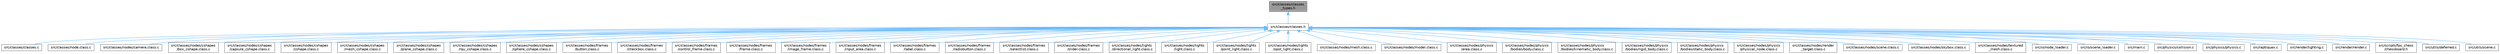 digraph "src/classes/classes_types.h"
{
 // LATEX_PDF_SIZE
  bgcolor="transparent";
  edge [fontname=Helvetica,fontsize=10,labelfontname=Helvetica,labelfontsize=10];
  node [fontname=Helvetica,fontsize=10,shape=box,height=0.2,width=0.4];
  Node1 [id="Node000001",label="src/classes/classes\l_types.h",height=0.2,width=0.4,color="gray40", fillcolor="grey60", style="filled", fontcolor="black",tooltip=" "];
  Node1 -> Node2 [id="edge49_Node000001_Node000002",dir="back",color="steelblue1",style="solid",tooltip=" "];
  Node2 [id="Node000002",label="src/classes/classes.h",height=0.2,width=0.4,color="grey40", fillcolor="white", style="filled",URL="$classes_8h.html",tooltip=" "];
  Node2 -> Node3 [id="edge50_Node000002_Node000003",dir="back",color="steelblue1",style="solid",tooltip=" "];
  Node3 [id="Node000003",label="src/classes/classes.c",height=0.2,width=0.4,color="grey40", fillcolor="white", style="filled",URL="$classes_8c.html",tooltip=" "];
  Node2 -> Node4 [id="edge51_Node000002_Node000004",dir="back",color="steelblue1",style="solid",tooltip=" "];
  Node4 [id="Node000004",label="src/classes/node.class.c",height=0.2,width=0.4,color="grey40", fillcolor="white", style="filled",URL="$node_8class_8c.html",tooltip="Implementation of the node class for the ProjetSDLOpenGLL2 project."];
  Node2 -> Node5 [id="edge52_Node000002_Node000005",dir="back",color="steelblue1",style="solid",tooltip=" "];
  Node5 [id="Node000005",label="src/classes/nodes/camera.class.c",height=0.2,width=0.4,color="grey40", fillcolor="white", style="filled",URL="$camera_8class_8c.html",tooltip="This file contains the implementation of the Camera class."];
  Node2 -> Node6 [id="edge53_Node000002_Node000006",dir="back",color="steelblue1",style="solid",tooltip=" "];
  Node6 [id="Node000006",label="src/classes/nodes/cshapes\l/box_cshape.class.c",height=0.2,width=0.4,color="grey40", fillcolor="white", style="filled",URL="$box__cshape_8class_8c.html",tooltip="This source file defines the BoxCShape class and its associated methods."];
  Node2 -> Node7 [id="edge54_Node000002_Node000007",dir="back",color="steelblue1",style="solid",tooltip=" "];
  Node7 [id="Node000007",label="src/classes/nodes/cshapes\l/capsule_cshape.class.c",height=0.2,width=0.4,color="grey40", fillcolor="white", style="filled",URL="$capsule__cshape_8class_8c.html",tooltip="This file defines the implementation of the capsule shape class."];
  Node2 -> Node8 [id="edge55_Node000002_Node000008",dir="back",color="steelblue1",style="solid",tooltip=" "];
  Node8 [id="Node000008",label="src/classes/nodes/cshapes\l/cshape.class.c",height=0.2,width=0.4,color="grey40", fillcolor="white", style="filled",URL="$cshape_8class_8c.html",tooltip="This file defines the implementation of various CShape classes."];
  Node2 -> Node9 [id="edge56_Node000002_Node000009",dir="back",color="steelblue1",style="solid",tooltip=" "];
  Node9 [id="Node000009",label="src/classes/nodes/cshapes\l/mesh_cshape.class.c",height=0.2,width=0.4,color="grey40", fillcolor="white", style="filled",URL="$mesh__cshape_8class_8c.html",tooltip="This file defines the implementation of mesh shapes for the project."];
  Node2 -> Node10 [id="edge57_Node000002_Node000010",dir="back",color="steelblue1",style="solid",tooltip=" "];
  Node10 [id="Node000010",label="src/classes/nodes/cshapes\l/plane_cshape.class.c",height=0.2,width=0.4,color="grey40", fillcolor="white", style="filled",URL="$plane__cshape_8class_8c.html",tooltip="This file defines the implementation of a plane shape class."];
  Node2 -> Node11 [id="edge58_Node000002_Node000011",dir="back",color="steelblue1",style="solid",tooltip=" "];
  Node11 [id="Node000011",label="src/classes/nodes/cshapes\l/ray_cshape.class.c",height=0.2,width=0.4,color="grey40", fillcolor="white", style="filled",URL="$ray__cshape_8class_8c.html",tooltip="This file defines the implementation of ray-casting shapes."];
  Node2 -> Node12 [id="edge59_Node000002_Node000012",dir="back",color="steelblue1",style="solid",tooltip=" "];
  Node12 [id="Node000012",label="src/classes/nodes/cshapes\l/sphere_cshape.class.c",height=0.2,width=0.4,color="grey40", fillcolor="white", style="filled",URL="$sphere__cshape_8class_8c.html",tooltip="This file contains the implementation of the SphereCShape class."];
  Node2 -> Node13 [id="edge60_Node000002_Node000013",dir="back",color="steelblue1",style="solid",tooltip=" "];
  Node13 [id="Node000013",label="src/classes/nodes/frames\l/button.class.c",height=0.2,width=0.4,color="grey40", fillcolor="white", style="filled",URL="$button_8class_8c.html",tooltip="This file defines the Button class and its associated methods."];
  Node2 -> Node14 [id="edge61_Node000002_Node000014",dir="back",color="steelblue1",style="solid",tooltip=" "];
  Node14 [id="Node000014",label="src/classes/nodes/frames\l/checkbox.class.c",height=0.2,width=0.4,color="grey40", fillcolor="white", style="filled",URL="$checkbox_8class_8c.html",tooltip="Implementation of the Checkbox class for the GUI framework."];
  Node2 -> Node15 [id="edge62_Node000002_Node000015",dir="back",color="steelblue1",style="solid",tooltip=" "];
  Node15 [id="Node000015",label="src/classes/nodes/frames\l/control_frame.class.c",height=0.2,width=0.4,color="grey40", fillcolor="white", style="filled",URL="$control__frame_8class_8c.html",tooltip="This file defines the implementation of the control frame class."];
  Node2 -> Node16 [id="edge63_Node000002_Node000016",dir="back",color="steelblue1",style="solid",tooltip=" "];
  Node16 [id="Node000016",label="src/classes/nodes/frames\l/frame.class.c",height=0.2,width=0.4,color="grey40", fillcolor="white", style="filled",URL="$frame_8class_8c.html",tooltip="This file defines the implementation of frame-related functionalities."];
  Node2 -> Node17 [id="edge64_Node000002_Node000017",dir="back",color="steelblue1",style="solid",tooltip=" "];
  Node17 [id="Node000017",label="src/classes/nodes/frames\l/image_frame.class.c",height=0.2,width=0.4,color="grey40", fillcolor="white", style="filled",URL="$image__frame_8class_8c.html",tooltip="This file contains the implementation of the ImageFrame class."];
  Node2 -> Node18 [id="edge65_Node000002_Node000018",dir="back",color="steelblue1",style="solid",tooltip=" "];
  Node18 [id="Node000018",label="src/classes/nodes/frames\l/input_area.class.c",height=0.2,width=0.4,color="grey40", fillcolor="white", style="filled",URL="$input__area_8class_8c.html",tooltip="This file defines the InputArea class and its associated methods."];
  Node2 -> Node19 [id="edge66_Node000002_Node000019",dir="back",color="steelblue1",style="solid",tooltip=" "];
  Node19 [id="Node000019",label="src/classes/nodes/frames\l/label.class.c",height=0.2,width=0.4,color="grey40", fillcolor="white", style="filled",URL="$label_8class_8c.html",tooltip="This file defines the Label class and its associated functions."];
  Node2 -> Node20 [id="edge67_Node000002_Node000020",dir="back",color="steelblue1",style="solid",tooltip=" "];
  Node20 [id="Node000020",label="src/classes/nodes/frames\l/radiobutton.class.c",height=0.2,width=0.4,color="grey40", fillcolor="white", style="filled",URL="$radiobutton_8class_8c.html",tooltip="Implementation of the RadioButton class."];
  Node2 -> Node21 [id="edge68_Node000002_Node000021",dir="back",color="steelblue1",style="solid",tooltip=" "];
  Node21 [id="Node000021",label="src/classes/nodes/frames\l/selectlist.class.c",height=0.2,width=0.4,color="grey40", fillcolor="white", style="filled",URL="$selectlist_8class_8c.html",tooltip="This file implements the functionality for a selectable list frame in the application."];
  Node2 -> Node22 [id="edge69_Node000002_Node000022",dir="back",color="steelblue1",style="solid",tooltip=" "];
  Node22 [id="Node000022",label="src/classes/nodes/frames\l/slider.class.c",height=0.2,width=0.4,color="grey40", fillcolor="white", style="filled",URL="$slider_8class_8c.html",tooltip=" "];
  Node2 -> Node23 [id="edge70_Node000002_Node000023",dir="back",color="steelblue1",style="solid",tooltip=" "];
  Node23 [id="Node000023",label="src/classes/nodes/lights\l/directional_light.class.c",height=0.2,width=0.4,color="grey40", fillcolor="white", style="filled",URL="$directional__light_8class_8c.html",tooltip="This file contains the implementation of the directional light class."];
  Node2 -> Node24 [id="edge71_Node000002_Node000024",dir="back",color="steelblue1",style="solid",tooltip=" "];
  Node24 [id="Node000024",label="src/classes/nodes/lights\l/light.class.c",height=0.2,width=0.4,color="grey40", fillcolor="white", style="filled",URL="$light_8class_8c.html",tooltip="This file contains the implementation of the light class for the project."];
  Node2 -> Node25 [id="edge72_Node000002_Node000025",dir="back",color="steelblue1",style="solid",tooltip=" "];
  Node25 [id="Node000025",label="src/classes/nodes/lights\l/point_light.class.c",height=0.2,width=0.4,color="grey40", fillcolor="white", style="filled",URL="$point__light_8class_8c.html",tooltip="This file contains the implementation of the PointLight class."];
  Node2 -> Node26 [id="edge73_Node000002_Node000026",dir="back",color="steelblue1",style="solid",tooltip=" "];
  Node26 [id="Node000026",label="src/classes/nodes/lights\l/spot_light.class.c",height=0.2,width=0.4,color="grey40", fillcolor="white", style="filled",URL="$spot__light_8class_8c.html",tooltip="This file contains the implementation of the SpotLight class."];
  Node2 -> Node27 [id="edge74_Node000002_Node000027",dir="back",color="steelblue1",style="solid",tooltip=" "];
  Node27 [id="Node000027",label="src/classes/nodes/mesh.class.c",height=0.2,width=0.4,color="grey40", fillcolor="white", style="filled",URL="$mesh_8class_8c.html",tooltip="This file defines the implementation of the Mesh class."];
  Node2 -> Node28 [id="edge75_Node000002_Node000028",dir="back",color="steelblue1",style="solid",tooltip=" "];
  Node28 [id="Node000028",label="src/classes/nodes/model.class.c",height=0.2,width=0.4,color="grey40", fillcolor="white", style="filled",URL="$model_8class_8c.html",tooltip="This file contains the implementation of the model class."];
  Node2 -> Node29 [id="edge76_Node000002_Node000029",dir="back",color="steelblue1",style="solid",tooltip=" "];
  Node29 [id="Node000029",label="src/classes/nodes/physics\l/area.class.c",height=0.2,width=0.4,color="grey40", fillcolor="white", style="filled",URL="$area_8class_8c.html",tooltip="This file handles the physics area nodes in the project."];
  Node2 -> Node30 [id="edge77_Node000002_Node000030",dir="back",color="steelblue1",style="solid",tooltip=" "];
  Node30 [id="Node000030",label="src/classes/nodes/physics\l/bodies/body.class.c",height=0.2,width=0.4,color="grey40", fillcolor="white", style="filled",URL="$body_8class_8c.html",tooltip="This file defines the body class for the physics engine."];
  Node2 -> Node31 [id="edge78_Node000002_Node000031",dir="back",color="steelblue1",style="solid",tooltip=" "];
  Node31 [id="Node000031",label="src/classes/nodes/physics\l/bodies/kinematic_body.class.c",height=0.2,width=0.4,color="grey40", fillcolor="white", style="filled",URL="$kinematic__body_8class_8c.html",tooltip="This file defines the implementation of kinematic bodies for the physics engine."];
  Node2 -> Node32 [id="edge79_Node000002_Node000032",dir="back",color="steelblue1",style="solid",tooltip=" "];
  Node32 [id="Node000032",label="src/classes/nodes/physics\l/bodies/rigid_body.class.c",height=0.2,width=0.4,color="grey40", fillcolor="white", style="filled",URL="$rigid__body_8class_8c.html",tooltip="This source file defines the implementation of rigid body physics for the project."];
  Node2 -> Node33 [id="edge80_Node000002_Node000033",dir="back",color="steelblue1",style="solid",tooltip=" "];
  Node33 [id="Node000033",label="src/classes/nodes/physics\l/bodies/static_body.class.c",height=0.2,width=0.4,color="grey40", fillcolor="white", style="filled",URL="$static__body_8class_8c.html",tooltip="This file defines the implementation of static bodies in the physics engine."];
  Node2 -> Node34 [id="edge81_Node000002_Node000034",dir="back",color="steelblue1",style="solid",tooltip=" "];
  Node34 [id="Node000034",label="src/classes/nodes/physics\l/physical_node.class.c",height=0.2,width=0.4,color="grey40", fillcolor="white", style="filled",URL="$physical__node_8class_8c.html",tooltip="This file contains the implementation of the PhysicalNode class."];
  Node2 -> Node35 [id="edge82_Node000002_Node000035",dir="back",color="steelblue1",style="solid",tooltip=" "];
  Node35 [id="Node000035",label="src/classes/nodes/render\l_target.class.c",height=0.2,width=0.4,color="grey40", fillcolor="white", style="filled",URL="$render__target_8class_8c.html",tooltip="Framebuffer class implementation."];
  Node2 -> Node36 [id="edge83_Node000002_Node000036",dir="back",color="steelblue1",style="solid",tooltip=" "];
  Node36 [id="Node000036",label="src/classes/nodes/scene.class.c",height=0.2,width=0.4,color="grey40", fillcolor="white", style="filled",URL="$scene_8class_8c.html",tooltip="This file contains the implementation of the scene class."];
  Node2 -> Node37 [id="edge84_Node000002_Node000037",dir="back",color="steelblue1",style="solid",tooltip=" "];
  Node37 [id="Node000037",label="src/classes/nodes/skybox.class.c",height=0.2,width=0.4,color="grey40", fillcolor="white", style="filled",URL="$skybox_8class_8c.html",tooltip="This file contains the implementation of the Skybox class."];
  Node2 -> Node38 [id="edge85_Node000002_Node000038",dir="back",color="steelblue1",style="solid",tooltip=" "];
  Node38 [id="Node000038",label="src/classes/nodes/textured\l_mesh.class.c",height=0.2,width=0.4,color="grey40", fillcolor="white", style="filled",URL="$textured__mesh_8class_8c.html",tooltip="This file contains the implementation of the TexturedMesh class."];
  Node2 -> Node39 [id="edge86_Node000002_Node000039",dir="back",color="steelblue1",style="solid",tooltip=" "];
  Node39 [id="Node000039",label="src/io/node_loader.c",height=0.2,width=0.4,color="grey40", fillcolor="white", style="filled",URL="$node__loader_8c.html",tooltip=" "];
  Node2 -> Node40 [id="edge87_Node000002_Node000040",dir="back",color="steelblue1",style="solid",tooltip=" "];
  Node40 [id="Node000040",label="src/io/scene_loader.c",height=0.2,width=0.4,color="grey40", fillcolor="white", style="filled",URL="$scene__loader_8c.html",tooltip=" "];
  Node2 -> Node41 [id="edge88_Node000002_Node000041",dir="back",color="steelblue1",style="solid",tooltip=" "];
  Node41 [id="Node000041",label="src/main.c",height=0.2,width=0.4,color="grey40", fillcolor="white", style="filled",URL="$main_8c.html",tooltip=" "];
  Node2 -> Node42 [id="edge89_Node000002_Node000042",dir="back",color="steelblue1",style="solid",tooltip=" "];
  Node42 [id="Node000042",label="src/physics/collision.c",height=0.2,width=0.4,color="grey40", fillcolor="white", style="filled",URL="$collision_8c.html",tooltip=" "];
  Node2 -> Node43 [id="edge90_Node000002_Node000043",dir="back",color="steelblue1",style="solid",tooltip=" "];
  Node43 [id="Node000043",label="src/physics/physics.c",height=0.2,width=0.4,color="grey40", fillcolor="white", style="filled",URL="$physics_8c.html",tooltip=" "];
  Node2 -> Node44 [id="edge91_Node000002_Node000044",dir="back",color="steelblue1",style="solid",tooltip=" "];
  Node44 [id="Node000044",label="src/raptiquax.c",height=0.2,width=0.4,color="grey40", fillcolor="white", style="filled",URL="$raptiquax_8c.html",tooltip=" "];
  Node2 -> Node45 [id="edge92_Node000002_Node000045",dir="back",color="steelblue1",style="solid",tooltip=" "];
  Node45 [id="Node000045",label="src/render/lighting.c",height=0.2,width=0.4,color="grey40", fillcolor="white", style="filled",URL="$lighting_8c.html",tooltip=" "];
  Node2 -> Node46 [id="edge93_Node000002_Node000046",dir="back",color="steelblue1",style="solid",tooltip=" "];
  Node46 [id="Node000046",label="src/render/render.c",height=0.2,width=0.4,color="grey40", fillcolor="white", style="filled",URL="$render_8c.html",tooltip=" "];
  Node2 -> Node47 [id="edge94_Node000002_Node000047",dir="back",color="steelblue1",style="solid",tooltip=" "];
  Node47 [id="Node000047",label="src/scripts/fps_chess\l/chessboard.h",height=0.2,width=0.4,color="grey40", fillcolor="white", style="filled",URL="$chessboard_8h.html",tooltip=" "];
  Node2 -> Node48 [id="edge95_Node000002_Node000048",dir="back",color="steelblue1",style="solid",tooltip=" "];
  Node48 [id="Node000048",label="src/utils/deferred.c",height=0.2,width=0.4,color="grey40", fillcolor="white", style="filled",URL="$deferred_8c.html",tooltip=" "];
  Node2 -> Node49 [id="edge96_Node000002_Node000049",dir="back",color="steelblue1",style="solid",tooltip=" "];
  Node49 [id="Node000049",label="src/utils/scene.c",height=0.2,width=0.4,color="grey40", fillcolor="white", style="filled",URL="$scene_8c.html",tooltip=" "];
}
